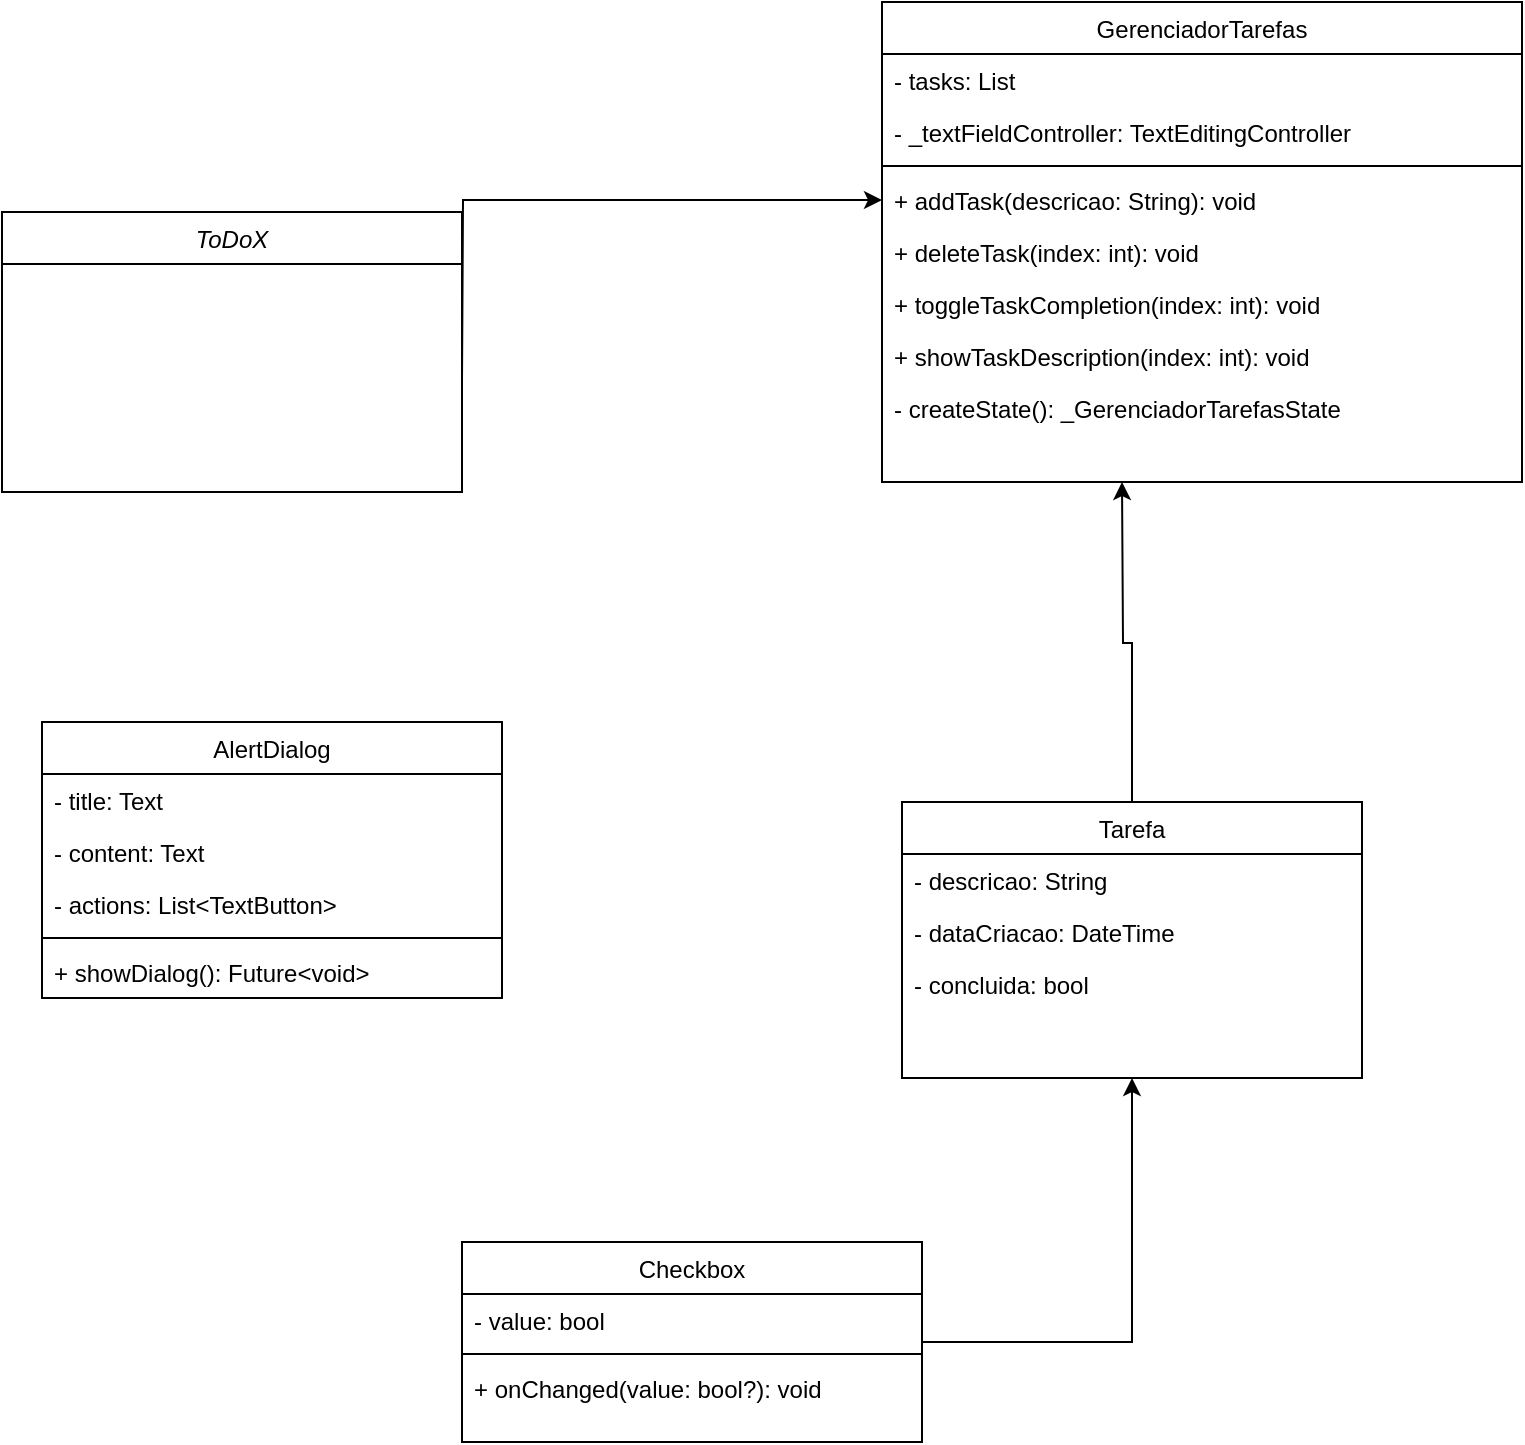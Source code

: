 <mxfile version="21.2.3" type="github">
  <diagram id="C5RBs43oDa-KdzZeNtuy" name="Page-1">
    <mxGraphModel dx="806" dy="483" grid="1" gridSize="10" guides="1" tooltips="1" connect="1" arrows="1" fold="1" page="1" pageScale="1" pageWidth="827" pageHeight="1169" math="0" shadow="0">
      <root>
        <mxCell id="WIyWlLk6GJQsqaUBKTNV-0" />
        <mxCell id="WIyWlLk6GJQsqaUBKTNV-1" parent="WIyWlLk6GJQsqaUBKTNV-0" />
        <mxCell id="zkfFHV4jXpPFQw0GAbJ--0" value="ToDoX" style="swimlane;fontStyle=2;align=center;verticalAlign=top;childLayout=stackLayout;horizontal=1;startSize=26;horizontalStack=0;resizeParent=1;resizeLast=0;collapsible=1;marginBottom=0;rounded=0;shadow=0;strokeWidth=1;" parent="WIyWlLk6GJQsqaUBKTNV-1" vertex="1">
          <mxGeometry x="20" y="305" width="230" height="140" as="geometry">
            <mxRectangle x="230" y="140" width="160" height="26" as="alternateBounds" />
          </mxGeometry>
        </mxCell>
        <mxCell id="zkfFHV4jXpPFQw0GAbJ--17" value="GerenciadorTarefas" style="swimlane;fontStyle=0;align=center;verticalAlign=top;childLayout=stackLayout;horizontal=1;startSize=26;horizontalStack=0;resizeParent=1;resizeLast=0;collapsible=1;marginBottom=0;rounded=0;shadow=0;strokeWidth=1;" parent="WIyWlLk6GJQsqaUBKTNV-1" vertex="1">
          <mxGeometry x="460" y="200" width="320" height="240" as="geometry">
            <mxRectangle x="450" y="320" width="160" height="26" as="alternateBounds" />
          </mxGeometry>
        </mxCell>
        <mxCell id="zkfFHV4jXpPFQw0GAbJ--18" value="- tasks: List" style="text;align=left;verticalAlign=top;spacingLeft=4;spacingRight=4;overflow=hidden;rotatable=0;points=[[0,0.5],[1,0.5]];portConstraint=eastwest;" parent="zkfFHV4jXpPFQw0GAbJ--17" vertex="1">
          <mxGeometry y="26" width="320" height="26" as="geometry" />
        </mxCell>
        <mxCell id="zkfFHV4jXpPFQw0GAbJ--25" value="- _textFieldController: TextEditingController " style="text;align=left;verticalAlign=top;spacingLeft=4;spacingRight=4;overflow=hidden;rotatable=0;points=[[0,0.5],[1,0.5]];portConstraint=eastwest;" parent="zkfFHV4jXpPFQw0GAbJ--17" vertex="1">
          <mxGeometry y="52" width="320" height="26" as="geometry" />
        </mxCell>
        <mxCell id="zkfFHV4jXpPFQw0GAbJ--23" value="" style="line;html=1;strokeWidth=1;align=left;verticalAlign=middle;spacingTop=-1;spacingLeft=3;spacingRight=3;rotatable=0;labelPosition=right;points=[];portConstraint=eastwest;" parent="zkfFHV4jXpPFQw0GAbJ--17" vertex="1">
          <mxGeometry y="78" width="320" height="8" as="geometry" />
        </mxCell>
        <mxCell id="MUk6-Tv8p43B6Ogg2esU-2" value="+ addTask(descricao: String): void " style="text;align=left;verticalAlign=top;spacingLeft=4;spacingRight=4;overflow=hidden;rotatable=0;points=[[0,0.5],[1,0.5]];portConstraint=eastwest;" parent="zkfFHV4jXpPFQw0GAbJ--17" vertex="1">
          <mxGeometry y="86" width="320" height="26" as="geometry" />
        </mxCell>
        <mxCell id="MUk6-Tv8p43B6Ogg2esU-1" value="+ deleteTask(index: int): void" style="text;align=left;verticalAlign=top;spacingLeft=4;spacingRight=4;overflow=hidden;rotatable=0;points=[[0,0.5],[1,0.5]];portConstraint=eastwest;" parent="zkfFHV4jXpPFQw0GAbJ--17" vertex="1">
          <mxGeometry y="112" width="320" height="26" as="geometry" />
        </mxCell>
        <mxCell id="MUk6-Tv8p43B6Ogg2esU-18" value=" + toggleTaskCompletion(index: int): void " style="text;align=left;verticalAlign=top;spacingLeft=4;spacingRight=4;overflow=hidden;rotatable=0;points=[[0,0.5],[1,0.5]];portConstraint=eastwest;" parent="zkfFHV4jXpPFQw0GAbJ--17" vertex="1">
          <mxGeometry y="138" width="320" height="26" as="geometry" />
        </mxCell>
        <mxCell id="g82dIEvPcRGHg9NEtlly-1" value="+ showTaskDescription(index: int): void " style="text;align=left;verticalAlign=top;spacingLeft=4;spacingRight=4;overflow=hidden;rotatable=0;points=[[0,0.5],[1,0.5]];portConstraint=eastwest;" vertex="1" parent="zkfFHV4jXpPFQw0GAbJ--17">
          <mxGeometry y="164" width="320" height="26" as="geometry" />
        </mxCell>
        <mxCell id="g82dIEvPcRGHg9NEtlly-2" value="- createState(): _GerenciadorTarefasState" style="text;align=left;verticalAlign=top;spacingLeft=4;spacingRight=4;overflow=hidden;rotatable=0;points=[[0,0.5],[1,0.5]];portConstraint=eastwest;" vertex="1" parent="zkfFHV4jXpPFQw0GAbJ--17">
          <mxGeometry y="190" width="320" height="26" as="geometry" />
        </mxCell>
        <mxCell id="g82dIEvPcRGHg9NEtlly-3" style="edgeStyle=orthogonalEdgeStyle;rounded=0;orthogonalLoop=1;jettySize=auto;html=1;exitX=0.5;exitY=0;exitDx=0;exitDy=0;" edge="1" parent="WIyWlLk6GJQsqaUBKTNV-1" source="MUk6-Tv8p43B6Ogg2esU-7">
          <mxGeometry relative="1" as="geometry">
            <mxPoint x="580" y="440" as="targetPoint" />
          </mxGeometry>
        </mxCell>
        <mxCell id="MUk6-Tv8p43B6Ogg2esU-7" value="Tarefa" style="swimlane;fontStyle=0;align=center;verticalAlign=top;childLayout=stackLayout;horizontal=1;startSize=26;horizontalStack=0;resizeParent=1;resizeLast=0;collapsible=1;marginBottom=0;rounded=0;shadow=0;strokeWidth=1;" parent="WIyWlLk6GJQsqaUBKTNV-1" vertex="1">
          <mxGeometry x="470" y="600" width="230" height="138" as="geometry">
            <mxRectangle x="550" y="140" width="160" height="26" as="alternateBounds" />
          </mxGeometry>
        </mxCell>
        <mxCell id="MUk6-Tv8p43B6Ogg2esU-8" value="- descricao: String" style="text;align=left;verticalAlign=top;spacingLeft=4;spacingRight=4;overflow=hidden;rotatable=0;points=[[0,0.5],[1,0.5]];portConstraint=eastwest;" parent="MUk6-Tv8p43B6Ogg2esU-7" vertex="1">
          <mxGeometry y="26" width="230" height="26" as="geometry" />
        </mxCell>
        <mxCell id="MUk6-Tv8p43B6Ogg2esU-12" value="- dataCriacao: DateTime" style="text;align=left;verticalAlign=top;spacingLeft=4;spacingRight=4;overflow=hidden;rotatable=0;points=[[0,0.5],[1,0.5]];portConstraint=eastwest;" parent="MUk6-Tv8p43B6Ogg2esU-7" vertex="1">
          <mxGeometry y="52" width="230" height="26" as="geometry" />
        </mxCell>
        <mxCell id="MUk6-Tv8p43B6Ogg2esU-20" value="- concluida: bool" style="text;align=left;verticalAlign=top;spacingLeft=4;spacingRight=4;overflow=hidden;rotatable=0;points=[[0,0.5],[1,0.5]];portConstraint=eastwest;" parent="MUk6-Tv8p43B6Ogg2esU-7" vertex="1">
          <mxGeometry y="78" width="230" height="26" as="geometry" />
        </mxCell>
        <mxCell id="MUk6-Tv8p43B6Ogg2esU-21" style="edgeStyle=orthogonalEdgeStyle;rounded=0;orthogonalLoop=1;jettySize=auto;html=1;exitX=1;exitY=0.5;exitDx=0;exitDy=0;entryX=0;entryY=0.5;entryDx=0;entryDy=0;" parent="WIyWlLk6GJQsqaUBKTNV-1" target="MUk6-Tv8p43B6Ogg2esU-2" edge="1">
          <mxGeometry relative="1" as="geometry">
            <mxPoint x="250" y="389" as="sourcePoint" />
          </mxGeometry>
        </mxCell>
        <mxCell id="g82dIEvPcRGHg9NEtlly-9" value="AlertDialog" style="swimlane;fontStyle=0;align=center;verticalAlign=top;childLayout=stackLayout;horizontal=1;startSize=26;horizontalStack=0;resizeParent=1;resizeLast=0;collapsible=1;marginBottom=0;rounded=0;shadow=0;strokeWidth=1;" vertex="1" parent="WIyWlLk6GJQsqaUBKTNV-1">
          <mxGeometry x="40" y="560" width="230" height="138" as="geometry">
            <mxRectangle x="550" y="140" width="160" height="26" as="alternateBounds" />
          </mxGeometry>
        </mxCell>
        <mxCell id="g82dIEvPcRGHg9NEtlly-10" value="- title: Text" style="text;align=left;verticalAlign=top;spacingLeft=4;spacingRight=4;overflow=hidden;rotatable=0;points=[[0,0.5],[1,0.5]];portConstraint=eastwest;" vertex="1" parent="g82dIEvPcRGHg9NEtlly-9">
          <mxGeometry y="26" width="230" height="26" as="geometry" />
        </mxCell>
        <mxCell id="g82dIEvPcRGHg9NEtlly-11" value="- content: Text" style="text;align=left;verticalAlign=top;spacingLeft=4;spacingRight=4;overflow=hidden;rotatable=0;points=[[0,0.5],[1,0.5]];portConstraint=eastwest;" vertex="1" parent="g82dIEvPcRGHg9NEtlly-9">
          <mxGeometry y="52" width="230" height="26" as="geometry" />
        </mxCell>
        <mxCell id="g82dIEvPcRGHg9NEtlly-12" value="- actions: List&lt;TextButton&gt; " style="text;align=left;verticalAlign=top;spacingLeft=4;spacingRight=4;overflow=hidden;rotatable=0;points=[[0,0.5],[1,0.5]];portConstraint=eastwest;" vertex="1" parent="g82dIEvPcRGHg9NEtlly-9">
          <mxGeometry y="78" width="230" height="26" as="geometry" />
        </mxCell>
        <mxCell id="g82dIEvPcRGHg9NEtlly-14" value="" style="line;html=1;strokeWidth=1;align=left;verticalAlign=middle;spacingTop=-1;spacingLeft=3;spacingRight=3;rotatable=0;labelPosition=right;points=[];portConstraint=eastwest;" vertex="1" parent="g82dIEvPcRGHg9NEtlly-9">
          <mxGeometry y="104" width="230" height="8" as="geometry" />
        </mxCell>
        <mxCell id="g82dIEvPcRGHg9NEtlly-13" value="+ showDialog(): Future&lt;void&gt;" style="text;align=left;verticalAlign=top;spacingLeft=4;spacingRight=4;overflow=hidden;rotatable=0;points=[[0,0.5],[1,0.5]];portConstraint=eastwest;" vertex="1" parent="g82dIEvPcRGHg9NEtlly-9">
          <mxGeometry y="112" width="230" height="26" as="geometry" />
        </mxCell>
        <mxCell id="g82dIEvPcRGHg9NEtlly-22" style="edgeStyle=orthogonalEdgeStyle;rounded=0;orthogonalLoop=1;jettySize=auto;html=1;exitX=1;exitY=0.5;exitDx=0;exitDy=0;entryX=0.5;entryY=1;entryDx=0;entryDy=0;" edge="1" parent="WIyWlLk6GJQsqaUBKTNV-1" source="g82dIEvPcRGHg9NEtlly-16" target="MUk6-Tv8p43B6Ogg2esU-7">
          <mxGeometry relative="1" as="geometry" />
        </mxCell>
        <mxCell id="g82dIEvPcRGHg9NEtlly-16" value="Checkbox" style="swimlane;fontStyle=0;align=center;verticalAlign=top;childLayout=stackLayout;horizontal=1;startSize=26;horizontalStack=0;resizeParent=1;resizeLast=0;collapsible=1;marginBottom=0;rounded=0;shadow=0;strokeWidth=1;" vertex="1" parent="WIyWlLk6GJQsqaUBKTNV-1">
          <mxGeometry x="250" y="820" width="230" height="100" as="geometry">
            <mxRectangle x="550" y="140" width="160" height="26" as="alternateBounds" />
          </mxGeometry>
        </mxCell>
        <mxCell id="g82dIEvPcRGHg9NEtlly-17" value="- value: bool" style="text;align=left;verticalAlign=top;spacingLeft=4;spacingRight=4;overflow=hidden;rotatable=0;points=[[0,0.5],[1,0.5]];portConstraint=eastwest;" vertex="1" parent="g82dIEvPcRGHg9NEtlly-16">
          <mxGeometry y="26" width="230" height="26" as="geometry" />
        </mxCell>
        <mxCell id="g82dIEvPcRGHg9NEtlly-20" value="" style="line;html=1;strokeWidth=1;align=left;verticalAlign=middle;spacingTop=-1;spacingLeft=3;spacingRight=3;rotatable=0;labelPosition=right;points=[];portConstraint=eastwest;" vertex="1" parent="g82dIEvPcRGHg9NEtlly-16">
          <mxGeometry y="52" width="230" height="8" as="geometry" />
        </mxCell>
        <mxCell id="g82dIEvPcRGHg9NEtlly-18" value="+ onChanged(value: bool?): void" style="text;align=left;verticalAlign=top;spacingLeft=4;spacingRight=4;overflow=hidden;rotatable=0;points=[[0,0.5],[1,0.5]];portConstraint=eastwest;" vertex="1" parent="g82dIEvPcRGHg9NEtlly-16">
          <mxGeometry y="60" width="230" height="26" as="geometry" />
        </mxCell>
      </root>
    </mxGraphModel>
  </diagram>
</mxfile>

